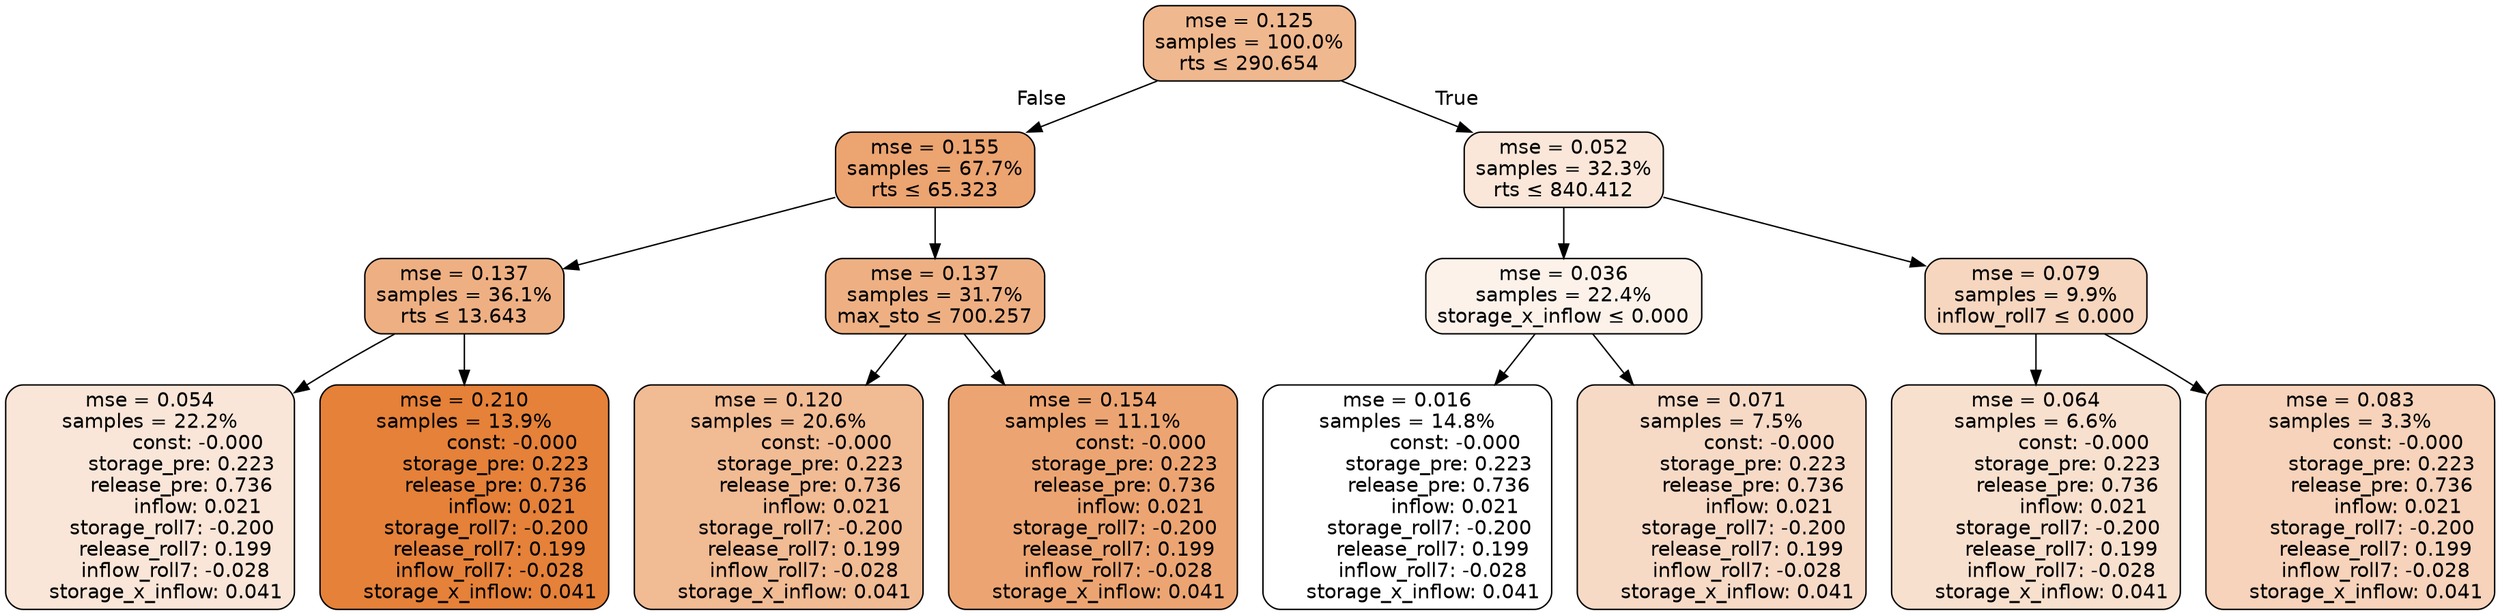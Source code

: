 digraph tree {
node [shape=rectangle, style="filled, rounded", color="black", fontname=helvetica] ;
edge [fontname=helvetica] ;
	"0" [label="mse = 0.125
samples = 100.0%
rts &le; 290.654", fillcolor="#f0b88f"]
	"1" [label="mse = 0.155
samples = 67.7%
rts &le; 65.323", fillcolor="#eca471"]
	"2" [label="mse = 0.137
samples = 36.1%
rts &le; 13.643", fillcolor="#eeb083"]
	"3" [label="mse = 0.054
samples = 22.2%
               const: -0.000
          storage_pre: 0.223
          release_pre: 0.736
               inflow: 0.021
       storage_roll7: -0.200
        release_roll7: 0.199
        inflow_roll7: -0.028
     storage_x_inflow: 0.041", fillcolor="#f9e6d8"]
	"4" [label="mse = 0.210
samples = 13.9%
               const: -0.000
          storage_pre: 0.223
          release_pre: 0.736
               inflow: 0.021
       storage_roll7: -0.200
        release_roll7: 0.199
        inflow_roll7: -0.028
     storage_x_inflow: 0.041", fillcolor="#e58139"]
	"5" [label="mse = 0.137
samples = 31.7%
max_sto &le; 700.257", fillcolor="#eeb083"]
	"6" [label="mse = 0.120
samples = 20.6%
               const: -0.000
          storage_pre: 0.223
          release_pre: 0.736
               inflow: 0.021
       storage_roll7: -0.200
        release_roll7: 0.199
        inflow_roll7: -0.028
     storage_x_inflow: 0.041", fillcolor="#f1bb94"]
	"7" [label="mse = 0.154
samples = 11.1%
               const: -0.000
          storage_pre: 0.223
          release_pre: 0.736
               inflow: 0.021
       storage_roll7: -0.200
        release_roll7: 0.199
        inflow_roll7: -0.028
     storage_x_inflow: 0.041", fillcolor="#eca572"]
	"8" [label="mse = 0.052
samples = 32.3%
rts &le; 840.412", fillcolor="#fae7d9"]
	"9" [label="mse = 0.036
samples = 22.4%
storage_x_inflow &le; 0.000", fillcolor="#fcf2ea"]
	"10" [label="mse = 0.016
samples = 14.8%
               const: -0.000
          storage_pre: 0.223
          release_pre: 0.736
               inflow: 0.021
       storage_roll7: -0.200
        release_roll7: 0.199
        inflow_roll7: -0.028
     storage_x_inflow: 0.041", fillcolor="#ffffff"]
	"11" [label="mse = 0.071
samples = 7.5%
               const: -0.000
          storage_pre: 0.223
          release_pre: 0.736
               inflow: 0.021
       storage_roll7: -0.200
        release_roll7: 0.199
        inflow_roll7: -0.028
     storage_x_inflow: 0.041", fillcolor="#f7dac6"]
	"12" [label="mse = 0.079
samples = 9.9%
inflow_roll7 &le; 0.000", fillcolor="#f6d6be"]
	"13" [label="mse = 0.064
samples = 6.6%
               const: -0.000
          storage_pre: 0.223
          release_pre: 0.736
               inflow: 0.021
       storage_roll7: -0.200
        release_roll7: 0.199
        inflow_roll7: -0.028
     storage_x_inflow: 0.041", fillcolor="#f8e0ce"]
	"14" [label="mse = 0.083
samples = 3.3%
               const: -0.000
          storage_pre: 0.223
          release_pre: 0.736
               inflow: 0.021
       storage_roll7: -0.200
        release_roll7: 0.199
        inflow_roll7: -0.028
     storage_x_inflow: 0.041", fillcolor="#f6d3ba"]

	"0" -> "1" [labeldistance=2.5, labelangle=45, headlabel="False"]
	"1" -> "2"
	"2" -> "3"
	"2" -> "4"
	"1" -> "5"
	"5" -> "6"
	"5" -> "7"
	"0" -> "8" [labeldistance=2.5, labelangle=-45, headlabel="True"]
	"8" -> "9"
	"9" -> "10"
	"9" -> "11"
	"8" -> "12"
	"12" -> "13"
	"12" -> "14"
}